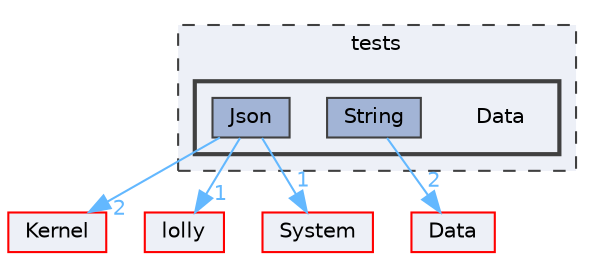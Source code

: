 digraph "Data"
{
 // LATEX_PDF_SIZE
  bgcolor="transparent";
  edge [fontname=Helvetica,fontsize=10,labelfontname=Helvetica,labelfontsize=10];
  node [fontname=Helvetica,fontsize=10,shape=box,height=0.2,width=0.4];
  compound=true
  subgraph clusterdir_59425e443f801f1f2fd8bbe4959a3ccf {
    graph [ bgcolor="#edf0f7", pencolor="grey25", label="tests", fontname=Helvetica,fontsize=10 style="filled,dashed", URL="dir_59425e443f801f1f2fd8bbe4959a3ccf.html",tooltip=""]
  subgraph clusterdir_0e16d6e1be87168091a429944e6ef96f {
    graph [ bgcolor="#edf0f7", pencolor="grey25", label="", fontname=Helvetica,fontsize=10 style="filled,bold", URL="dir_0e16d6e1be87168091a429944e6ef96f.html",tooltip=""]
    dir_0e16d6e1be87168091a429944e6ef96f [shape=plaintext, label="Data"];
  dir_34b3ecfd724974c6fe2259c8a716411f [label="Json", fillcolor="#a2b4d6", color="grey25", style="filled", URL="dir_34b3ecfd724974c6fe2259c8a716411f.html",tooltip=""];
  dir_c067da720bbdf70a3aba5f2f5c550860 [label="String", fillcolor="#a2b4d6", color="grey25", style="filled", URL="dir_c067da720bbdf70a3aba5f2f5c550860.html",tooltip=""];
  }
  }
  dir_52bed8acfaac088d5968cb2c84d7645d [label="Kernel", fillcolor="#edf0f7", color="red", style="filled", URL="dir_52bed8acfaac088d5968cb2c84d7645d.html",tooltip=""];
  dir_4e4e38b7a3cbd015b31043c806009c51 [label="lolly", fillcolor="#edf0f7", color="red", style="filled", URL="dir_4e4e38b7a3cbd015b31043c806009c51.html",tooltip=""];
  dir_9af51e3826d4f9e80d9103b2de543e84 [label="System", fillcolor="#edf0f7", color="red", style="filled", URL="dir_9af51e3826d4f9e80d9103b2de543e84.html",tooltip=""];
  dir_e3d743d0ec9b4013b28b5d69101bc7fb [label="Data", fillcolor="#edf0f7", color="red", style="filled", URL="dir_e3d743d0ec9b4013b28b5d69101bc7fb.html",tooltip=""];
  dir_34b3ecfd724974c6fe2259c8a716411f->dir_4e4e38b7a3cbd015b31043c806009c51 [headlabel="1", labeldistance=1.5 headhref="dir_000019_000023.html" color="steelblue1" fontcolor="steelblue1"];
  dir_34b3ecfd724974c6fe2259c8a716411f->dir_52bed8acfaac088d5968cb2c84d7645d [headlabel="2", labeldistance=1.5 headhref="dir_000019_000020.html" color="steelblue1" fontcolor="steelblue1"];
  dir_34b3ecfd724974c6fe2259c8a716411f->dir_9af51e3826d4f9e80d9103b2de543e84 [headlabel="1", labeldistance=1.5 headhref="dir_000019_000032.html" color="steelblue1" fontcolor="steelblue1"];
  dir_c067da720bbdf70a3aba5f2f5c550860->dir_e3d743d0ec9b4013b28b5d69101bc7fb [headlabel="2", labeldistance=1.5 headhref="dir_000031_000007.html" color="steelblue1" fontcolor="steelblue1"];
}
